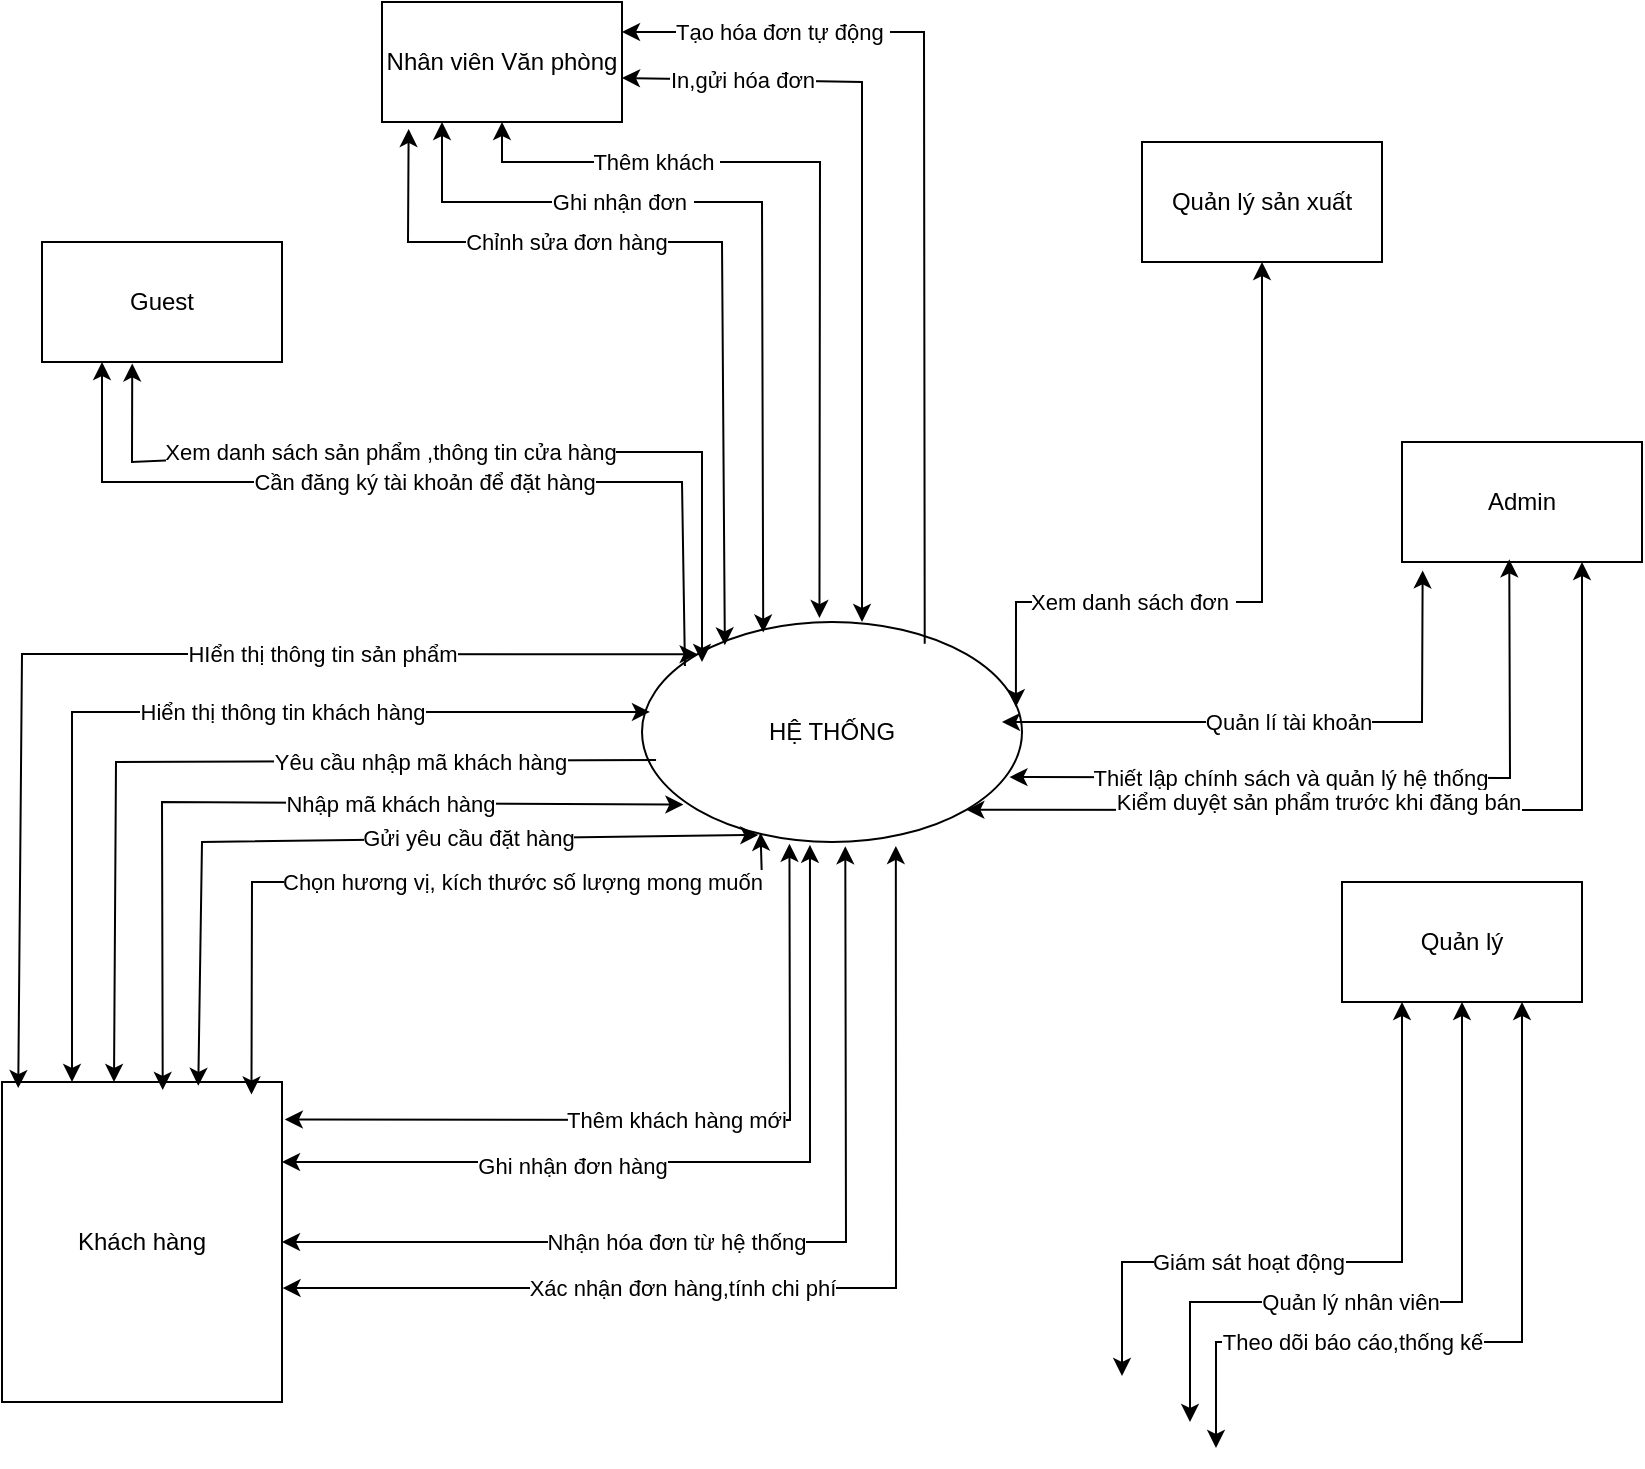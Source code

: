 <mxfile version="26.1.0">
  <diagram name="Page-1" id="0EpwGjM8e4kSp_nt2-hy">
    <mxGraphModel dx="1593" dy="858" grid="1" gridSize="10" guides="1" tooltips="1" connect="1" arrows="1" fold="1" page="1" pageScale="1" pageWidth="850" pageHeight="1100" math="0" shadow="0">
      <root>
        <mxCell id="0" />
        <mxCell id="1" parent="0" />
        <mxCell id="xZG8g1dK-9rmGVhBD8su-1" value="HỆ THỐNG" style="ellipse;whiteSpace=wrap;html=1;" vertex="1" parent="1">
          <mxGeometry x="340" y="350" width="190" height="110" as="geometry" />
        </mxCell>
        <mxCell id="xZG8g1dK-9rmGVhBD8su-2" value="Khách hàng" style="rounded=0;whiteSpace=wrap;html=1;" vertex="1" parent="1">
          <mxGeometry x="20" y="580" width="140" height="160" as="geometry" />
        </mxCell>
        <mxCell id="xZG8g1dK-9rmGVhBD8su-5" value="Nhân viên Văn phòng" style="rounded=0;whiteSpace=wrap;html=1;" vertex="1" parent="1">
          <mxGeometry x="210" y="40" width="120" height="60" as="geometry" />
        </mxCell>
        <mxCell id="xZG8g1dK-9rmGVhBD8su-6" value="Quản lý sản xuất" style="rounded=0;whiteSpace=wrap;html=1;" vertex="1" parent="1">
          <mxGeometry x="590" y="110" width="120" height="60" as="geometry" />
        </mxCell>
        <mxCell id="xZG8g1dK-9rmGVhBD8su-8" value="Thêm khách hàng mới" style="endArrow=classic;startArrow=classic;html=1;rounded=0;exitX=1.01;exitY=0.117;exitDx=0;exitDy=0;entryX=0.388;entryY=1.008;entryDx=0;entryDy=0;entryPerimeter=0;exitPerimeter=0;" edge="1" parent="1" source="xZG8g1dK-9rmGVhBD8su-2" target="xZG8g1dK-9rmGVhBD8su-1">
          <mxGeometry width="50" height="50" relative="1" as="geometry">
            <mxPoint x="400" y="420" as="sourcePoint" />
            <mxPoint x="450" y="370" as="targetPoint" />
            <Array as="points">
              <mxPoint x="414" y="599" />
            </Array>
          </mxGeometry>
        </mxCell>
        <mxCell id="xZG8g1dK-9rmGVhBD8su-9" value="Ghi nhận đơn hàng" style="endArrow=classic;startArrow=classic;html=1;rounded=0;exitX=1;exitY=0.25;exitDx=0;exitDy=0;entryX=0.442;entryY=1.013;entryDx=0;entryDy=0;entryPerimeter=0;" edge="1" parent="1" source="xZG8g1dK-9rmGVhBD8su-2" target="xZG8g1dK-9rmGVhBD8su-1">
          <mxGeometry x="-0.314" y="-2" width="50" height="50" relative="1" as="geometry">
            <mxPoint x="400" y="420" as="sourcePoint" />
            <mxPoint x="450" y="370" as="targetPoint" />
            <Array as="points">
              <mxPoint x="424" y="620" />
            </Array>
            <mxPoint as="offset" />
          </mxGeometry>
        </mxCell>
        <mxCell id="xZG8g1dK-9rmGVhBD8su-10" value="Nhận hóa đơn từ hệ thống" style="endArrow=classic;startArrow=classic;html=1;rounded=0;entryX=0.535;entryY=1.019;entryDx=0;entryDy=0;exitX=1;exitY=0.5;exitDx=0;exitDy=0;entryPerimeter=0;" edge="1" parent="1" source="xZG8g1dK-9rmGVhBD8su-2" target="xZG8g1dK-9rmGVhBD8su-1">
          <mxGeometry x="-0.182" width="50" height="50" relative="1" as="geometry">
            <mxPoint x="143" y="610" as="sourcePoint" />
            <mxPoint x="440" y="460" as="targetPoint" />
            <Array as="points">
              <mxPoint x="442" y="660" />
            </Array>
            <mxPoint as="offset" />
          </mxGeometry>
        </mxCell>
        <mxCell id="xZG8g1dK-9rmGVhBD8su-18" value="Nhập mã khách hàng" style="endArrow=classic;startArrow=classic;html=1;rounded=0;exitX=0.574;exitY=0.025;exitDx=0;exitDy=0;exitPerimeter=0;entryX=0.109;entryY=0.83;entryDx=0;entryDy=0;entryPerimeter=0;" edge="1" parent="1" source="xZG8g1dK-9rmGVhBD8su-2" target="xZG8g1dK-9rmGVhBD8su-1">
          <mxGeometry x="0.274" width="50" height="50" relative="1" as="geometry">
            <mxPoint x="170" y="360" as="sourcePoint" />
            <mxPoint x="220" y="310" as="targetPoint" />
            <Array as="points">
              <mxPoint x="100" y="440" />
            </Array>
            <mxPoint as="offset" />
          </mxGeometry>
        </mxCell>
        <mxCell id="xZG8g1dK-9rmGVhBD8su-25" value="Ghi nhận đơn&amp;nbsp;" style="endArrow=classic;startArrow=classic;html=1;rounded=0;entryX=0.25;entryY=1;entryDx=0;entryDy=0;exitX=0.319;exitY=0.048;exitDx=0;exitDy=0;exitPerimeter=0;" edge="1" parent="1" source="xZG8g1dK-9rmGVhBD8su-1" target="xZG8g1dK-9rmGVhBD8su-5">
          <mxGeometry x="0.372" width="50" height="50" relative="1" as="geometry">
            <mxPoint x="290" y="400" as="sourcePoint" />
            <mxPoint x="340" y="350" as="targetPoint" />
            <Array as="points">
              <mxPoint x="400" y="140" />
              <mxPoint x="240" y="140" />
            </Array>
            <mxPoint as="offset" />
          </mxGeometry>
        </mxCell>
        <mxCell id="xZG8g1dK-9rmGVhBD8su-26" value="Thêm khách&amp;nbsp;" style="endArrow=classic;startArrow=classic;html=1;rounded=0;entryX=0.5;entryY=1;entryDx=0;entryDy=0;exitX=0.467;exitY=-0.018;exitDx=0;exitDy=0;exitPerimeter=0;" edge="1" parent="1" source="xZG8g1dK-9rmGVhBD8su-1" target="xZG8g1dK-9rmGVhBD8su-5">
          <mxGeometry x="0.523" width="50" height="50" relative="1" as="geometry">
            <mxPoint x="440" y="340" as="sourcePoint" />
            <mxPoint x="340" y="350" as="targetPoint" />
            <Array as="points">
              <mxPoint x="429" y="120" />
              <mxPoint x="270" y="120" />
            </Array>
            <mxPoint as="offset" />
          </mxGeometry>
        </mxCell>
        <mxCell id="xZG8g1dK-9rmGVhBD8su-27" value="&lt;div&gt;Chỉnh sửa đơn hàng&lt;/div&gt;" style="endArrow=classic;startArrow=classic;html=1;rounded=0;exitX=0.111;exitY=1.058;exitDx=0;exitDy=0;exitPerimeter=0;entryX=0.218;entryY=0.106;entryDx=0;entryDy=0;entryPerimeter=0;" edge="1" parent="1" source="xZG8g1dK-9rmGVhBD8su-5" target="xZG8g1dK-9rmGVhBD8su-1">
          <mxGeometry x="-0.347" width="50" height="50" relative="1" as="geometry">
            <mxPoint x="290" y="400" as="sourcePoint" />
            <mxPoint x="340" y="350" as="targetPoint" />
            <Array as="points">
              <mxPoint x="223" y="160" />
              <mxPoint x="380" y="160" />
            </Array>
            <mxPoint as="offset" />
          </mxGeometry>
        </mxCell>
        <mxCell id="xZG8g1dK-9rmGVhBD8su-32" value="Xem danh sách đơn&amp;nbsp;" style="endArrow=classic;startArrow=classic;html=1;rounded=0;exitX=0.984;exitY=0.387;exitDx=0;exitDy=0;exitPerimeter=0;entryX=0.5;entryY=1;entryDx=0;entryDy=0;" edge="1" parent="1" source="xZG8g1dK-9rmGVhBD8su-1" target="xZG8g1dK-9rmGVhBD8su-6">
          <mxGeometry x="-0.359" width="50" height="50" relative="1" as="geometry">
            <mxPoint x="290" y="400" as="sourcePoint" />
            <mxPoint x="340" y="350" as="targetPoint" />
            <Array as="points">
              <mxPoint x="527" y="340" />
              <mxPoint x="650" y="340" />
            </Array>
            <mxPoint as="offset" />
          </mxGeometry>
        </mxCell>
        <mxCell id="xZG8g1dK-9rmGVhBD8su-33" value="In,gửi hóa đơn" style="endArrow=classic;startArrow=classic;html=1;rounded=0;entryX=1;entryY=0.633;entryDx=0;entryDy=0;exitX=0.579;exitY=0;exitDx=0;exitDy=0;exitPerimeter=0;entryPerimeter=0;" edge="1" parent="1" source="xZG8g1dK-9rmGVhBD8su-1" target="xZG8g1dK-9rmGVhBD8su-5">
          <mxGeometry x="0.692" width="50" height="50" relative="1" as="geometry">
            <mxPoint x="439" y="358" as="sourcePoint" />
            <mxPoint x="280" y="110" as="targetPoint" />
            <Array as="points">
              <mxPoint x="450" y="130" />
              <mxPoint x="450" y="80" />
            </Array>
            <mxPoint as="offset" />
          </mxGeometry>
        </mxCell>
        <mxCell id="xZG8g1dK-9rmGVhBD8su-34" value="Yêu cầu nhập mã khách hàng" style="endArrow=classic;html=1;rounded=0;entryX=0.4;entryY=0;entryDx=0;entryDy=0;entryPerimeter=0;exitX=0.037;exitY=0.627;exitDx=0;exitDy=0;exitPerimeter=0;" edge="1" parent="1" source="xZG8g1dK-9rmGVhBD8su-1" target="xZG8g1dK-9rmGVhBD8su-2">
          <mxGeometry x="-0.451" y="1" width="50" height="50" relative="1" as="geometry">
            <mxPoint x="400" y="440" as="sourcePoint" />
            <mxPoint x="450" y="390" as="targetPoint" />
            <Array as="points">
              <mxPoint x="77" y="420" />
            </Array>
            <mxPoint as="offset" />
          </mxGeometry>
        </mxCell>
        <mxCell id="xZG8g1dK-9rmGVhBD8su-35" value="Hiển thị thông tin khách hàng" style="endArrow=classic;startArrow=classic;html=1;rounded=0;exitX=0.25;exitY=0;exitDx=0;exitDy=0;entryX=0.021;entryY=0.409;entryDx=0;entryDy=0;entryPerimeter=0;" edge="1" parent="1" source="xZG8g1dK-9rmGVhBD8su-2" target="xZG8g1dK-9rmGVhBD8su-1">
          <mxGeometry x="0.224" width="50" height="50" relative="1" as="geometry">
            <mxPoint x="400" y="440" as="sourcePoint" />
            <mxPoint x="450" y="390" as="targetPoint" />
            <Array as="points">
              <mxPoint x="55" y="395" />
            </Array>
            <mxPoint as="offset" />
          </mxGeometry>
        </mxCell>
        <mxCell id="xZG8g1dK-9rmGVhBD8su-36" value="Chọn hương vị, kích thước số lượng mong muốn" style="endArrow=classic;startArrow=classic;html=1;rounded=0;entryX=0.312;entryY=0.958;entryDx=0;entryDy=0;entryPerimeter=0;exitX=0.891;exitY=0.039;exitDx=0;exitDy=0;exitPerimeter=0;" edge="1" parent="1" source="xZG8g1dK-9rmGVhBD8su-2" target="xZG8g1dK-9rmGVhBD8su-1">
          <mxGeometry x="0.25" width="50" height="50" relative="1" as="geometry">
            <mxPoint x="210" y="370" as="sourcePoint" />
            <mxPoint x="260" y="320" as="targetPoint" />
            <Array as="points">
              <mxPoint x="145" y="480" />
              <mxPoint x="400" y="480" />
            </Array>
            <mxPoint as="offset" />
          </mxGeometry>
        </mxCell>
        <mxCell id="xZG8g1dK-9rmGVhBD8su-39" value="HIển thị thông tin sản phẩm" style="endArrow=classic;startArrow=classic;html=1;rounded=0;exitX=0.058;exitY=0.019;exitDx=0;exitDy=0;exitPerimeter=0;entryX=0;entryY=0;entryDx=0;entryDy=0;" edge="1" parent="1" source="xZG8g1dK-9rmGVhBD8su-2" target="xZG8g1dK-9rmGVhBD8su-1">
          <mxGeometry x="0.323" width="50" height="50" relative="1" as="geometry">
            <mxPoint x="180" y="360" as="sourcePoint" />
            <mxPoint x="230" y="310" as="targetPoint" />
            <Array as="points">
              <mxPoint x="30" y="366" />
            </Array>
            <mxPoint as="offset" />
          </mxGeometry>
        </mxCell>
        <mxCell id="xZG8g1dK-9rmGVhBD8su-40" value="Gửi yêu cầu đặt hàng" style="endArrow=classic;startArrow=classic;html=1;rounded=0;exitX=0.701;exitY=0.012;exitDx=0;exitDy=0;exitPerimeter=0;entryX=0.306;entryY=0.968;entryDx=0;entryDy=0;entryPerimeter=0;" edge="1" parent="1" source="xZG8g1dK-9rmGVhBD8su-2" target="xZG8g1dK-9rmGVhBD8su-1">
          <mxGeometry x="0.274" width="50" height="50" relative="1" as="geometry">
            <mxPoint x="110" y="594" as="sourcePoint" />
            <mxPoint x="371" y="451" as="targetPoint" />
            <Array as="points">
              <mxPoint x="120" y="460" />
            </Array>
            <mxPoint as="offset" />
          </mxGeometry>
        </mxCell>
        <mxCell id="xZG8g1dK-9rmGVhBD8su-43" value="Xác nhận đơn hàng,tính chi phí" style="endArrow=classic;startArrow=classic;html=1;rounded=0;entryX=0.668;entryY=1.018;entryDx=0;entryDy=0;entryPerimeter=0;exitX=1.002;exitY=0.644;exitDx=0;exitDy=0;exitPerimeter=0;" edge="1" parent="1" source="xZG8g1dK-9rmGVhBD8su-2" target="xZG8g1dK-9rmGVhBD8su-1">
          <mxGeometry x="-0.243" width="50" height="50" relative="1" as="geometry">
            <mxPoint x="180" y="470" as="sourcePoint" />
            <mxPoint x="230" y="420" as="targetPoint" />
            <Array as="points">
              <mxPoint x="467" y="683" />
            </Array>
            <mxPoint as="offset" />
          </mxGeometry>
        </mxCell>
        <mxCell id="xZG8g1dK-9rmGVhBD8su-45" value="Tạo hóa đơn tự động&amp;nbsp;" style="endArrow=classic;html=1;rounded=0;entryX=1;entryY=0.25;entryDx=0;entryDy=0;exitX=0.744;exitY=0.099;exitDx=0;exitDy=0;exitPerimeter=0;" edge="1" parent="1" source="xZG8g1dK-9rmGVhBD8su-1" target="xZG8g1dK-9rmGVhBD8su-5">
          <mxGeometry x="0.65" width="50" height="50" relative="1" as="geometry">
            <mxPoint x="180" y="470" as="sourcePoint" />
            <mxPoint x="230" y="420" as="targetPoint" />
            <Array as="points">
              <mxPoint x="481" y="55" />
            </Array>
            <mxPoint as="offset" />
          </mxGeometry>
        </mxCell>
        <mxCell id="xZG8g1dK-9rmGVhBD8su-46" value="Admin" style="rounded=0;whiteSpace=wrap;html=1;" vertex="1" parent="1">
          <mxGeometry x="720" y="260" width="120" height="60" as="geometry" />
        </mxCell>
        <mxCell id="xZG8g1dK-9rmGVhBD8su-47" value="Quản lí tài khoản" style="endArrow=classic;startArrow=classic;html=1;rounded=0;exitX=0.086;exitY=1.07;exitDx=0;exitDy=0;exitPerimeter=0;" edge="1" parent="1" source="xZG8g1dK-9rmGVhBD8su-46">
          <mxGeometry width="50" height="50" relative="1" as="geometry">
            <mxPoint x="1080" y="650" as="sourcePoint" />
            <mxPoint x="520" y="400" as="targetPoint" />
            <Array as="points">
              <mxPoint x="730" y="400" />
            </Array>
          </mxGeometry>
        </mxCell>
        <mxCell id="xZG8g1dK-9rmGVhBD8su-48" value="Quản lý" style="rounded=0;whiteSpace=wrap;html=1;" vertex="1" parent="1">
          <mxGeometry x="690" y="480" width="120" height="60" as="geometry" />
        </mxCell>
        <mxCell id="xZG8g1dK-9rmGVhBD8su-49" value="Quản lý nhân viên" style="endArrow=classic;startArrow=classic;html=1;rounded=0;entryX=0.5;entryY=1;entryDx=0;entryDy=0;exitX=0.917;exitY=0.271;exitDx=0;exitDy=0;exitPerimeter=0;" edge="1" parent="1" target="xZG8g1dK-9rmGVhBD8su-48">
          <mxGeometry x="-0.194" width="50" height="50" relative="1" as="geometry">
            <mxPoint x="614" y="750" as="sourcePoint" />
            <mxPoint x="550" y="740" as="targetPoint" />
            <Array as="points">
              <mxPoint x="614" y="690" />
              <mxPoint x="750" y="690" />
            </Array>
            <mxPoint as="offset" />
          </mxGeometry>
        </mxCell>
        <mxCell id="xZG8g1dK-9rmGVhBD8su-51" value="Thiết lập chính sách và quản lý hệ thống" style="endArrow=classic;startArrow=classic;html=1;rounded=0;entryX=0.967;entryY=0.705;entryDx=0;entryDy=0;entryPerimeter=0;exitX=0.447;exitY=0.978;exitDx=0;exitDy=0;exitPerimeter=0;" edge="1" parent="1" source="xZG8g1dK-9rmGVhBD8su-46" target="xZG8g1dK-9rmGVhBD8su-1">
          <mxGeometry x="0.218" width="50" height="50" relative="1" as="geometry">
            <mxPoint x="792" y="330" as="sourcePoint" />
            <mxPoint x="1022" y="618" as="targetPoint" />
            <Array as="points">
              <mxPoint x="774" y="428" />
            </Array>
            <mxPoint as="offset" />
          </mxGeometry>
        </mxCell>
        <mxCell id="xZG8g1dK-9rmGVhBD8su-52" value="Kiểm duyệt sản phẩm trước khi đăng bán" style="endArrow=classic;startArrow=classic;html=1;rounded=0;exitX=0.75;exitY=1;exitDx=0;exitDy=0;entryX=1;entryY=1;entryDx=0;entryDy=0;" edge="1" parent="1" source="xZG8g1dK-9rmGVhBD8su-46" target="xZG8g1dK-9rmGVhBD8su-1">
          <mxGeometry x="0.188" y="-4" width="50" height="50" relative="1" as="geometry">
            <mxPoint x="840" y="580" as="sourcePoint" />
            <mxPoint x="1041" y="601" as="targetPoint" />
            <Array as="points">
              <mxPoint x="810" y="430" />
              <mxPoint x="810" y="444" />
            </Array>
            <mxPoint as="offset" />
          </mxGeometry>
        </mxCell>
        <mxCell id="xZG8g1dK-9rmGVhBD8su-55" value="Giám sát hoạt động" style="endArrow=classic;startArrow=classic;html=1;rounded=0;exitX=0.735;exitY=0.064;exitDx=0;exitDy=0;entryX=0.25;entryY=1;entryDx=0;entryDy=0;exitPerimeter=0;" edge="1" parent="1" target="xZG8g1dK-9rmGVhBD8su-48">
          <mxGeometry x="-0.265" width="50" height="50" relative="1" as="geometry">
            <mxPoint x="580" y="727" as="sourcePoint" />
            <mxPoint x="440" y="720" as="targetPoint" />
            <Array as="points">
              <mxPoint x="580" y="670" />
              <mxPoint x="720" y="670" />
            </Array>
            <mxPoint as="offset" />
          </mxGeometry>
        </mxCell>
        <mxCell id="xZG8g1dK-9rmGVhBD8su-56" value="Theo dõi báo cáo,thống kế" style="endArrow=classic;startArrow=classic;html=1;rounded=0;exitX=0.984;exitY=0.387;exitDx=0;exitDy=0;exitPerimeter=0;entryX=0.75;entryY=1;entryDx=0;entryDy=0;" edge="1" parent="1" target="xZG8g1dK-9rmGVhBD8su-48">
          <mxGeometry x="-0.359" width="50" height="50" relative="1" as="geometry">
            <mxPoint x="627" y="763" as="sourcePoint" />
            <mxPoint x="440" y="720" as="targetPoint" />
            <Array as="points">
              <mxPoint x="627" y="710" />
              <mxPoint x="780" y="710" />
            </Array>
            <mxPoint as="offset" />
          </mxGeometry>
        </mxCell>
        <mxCell id="xZG8g1dK-9rmGVhBD8su-57" value="Guest" style="rounded=0;whiteSpace=wrap;html=1;" vertex="1" parent="1">
          <mxGeometry x="40" y="160" width="120" height="60" as="geometry" />
        </mxCell>
        <mxCell id="xZG8g1dK-9rmGVhBD8su-58" value="Xem danh sách sản phẩm ,thông tin cửa hàng" style="endArrow=classic;startArrow=classic;html=1;rounded=0;exitX=0.376;exitY=1.012;exitDx=0;exitDy=0;exitPerimeter=0;" edge="1" parent="1" source="xZG8g1dK-9rmGVhBD8su-57">
          <mxGeometry x="-0.188" width="50" height="50" relative="1" as="geometry">
            <mxPoint x="250" y="260" as="sourcePoint" />
            <mxPoint x="370" y="370" as="targetPoint" />
            <Array as="points">
              <mxPoint x="85" y="270" />
              <mxPoint x="200" y="265" />
              <mxPoint x="370" y="265" />
            </Array>
            <mxPoint as="offset" />
          </mxGeometry>
        </mxCell>
        <mxCell id="xZG8g1dK-9rmGVhBD8su-59" value="Cần đăng ký tài khoản để đặt hàng" style="endArrow=classic;html=1;rounded=0;entryX=0.25;entryY=1;entryDx=0;entryDy=0;exitX=0.113;exitY=0.2;exitDx=0;exitDy=0;exitPerimeter=0;" edge="1" parent="1" target="xZG8g1dK-9rmGVhBD8su-57" source="xZG8g1dK-9rmGVhBD8su-1">
          <mxGeometry width="50" height="50" relative="1" as="geometry">
            <mxPoint x="382" y="279" as="sourcePoint" />
            <mxPoint x="380" y="210" as="targetPoint" />
            <Array as="points">
              <mxPoint x="360" y="280" />
              <mxPoint x="230" y="280" />
              <mxPoint x="70" y="280" />
            </Array>
          </mxGeometry>
        </mxCell>
      </root>
    </mxGraphModel>
  </diagram>
</mxfile>
